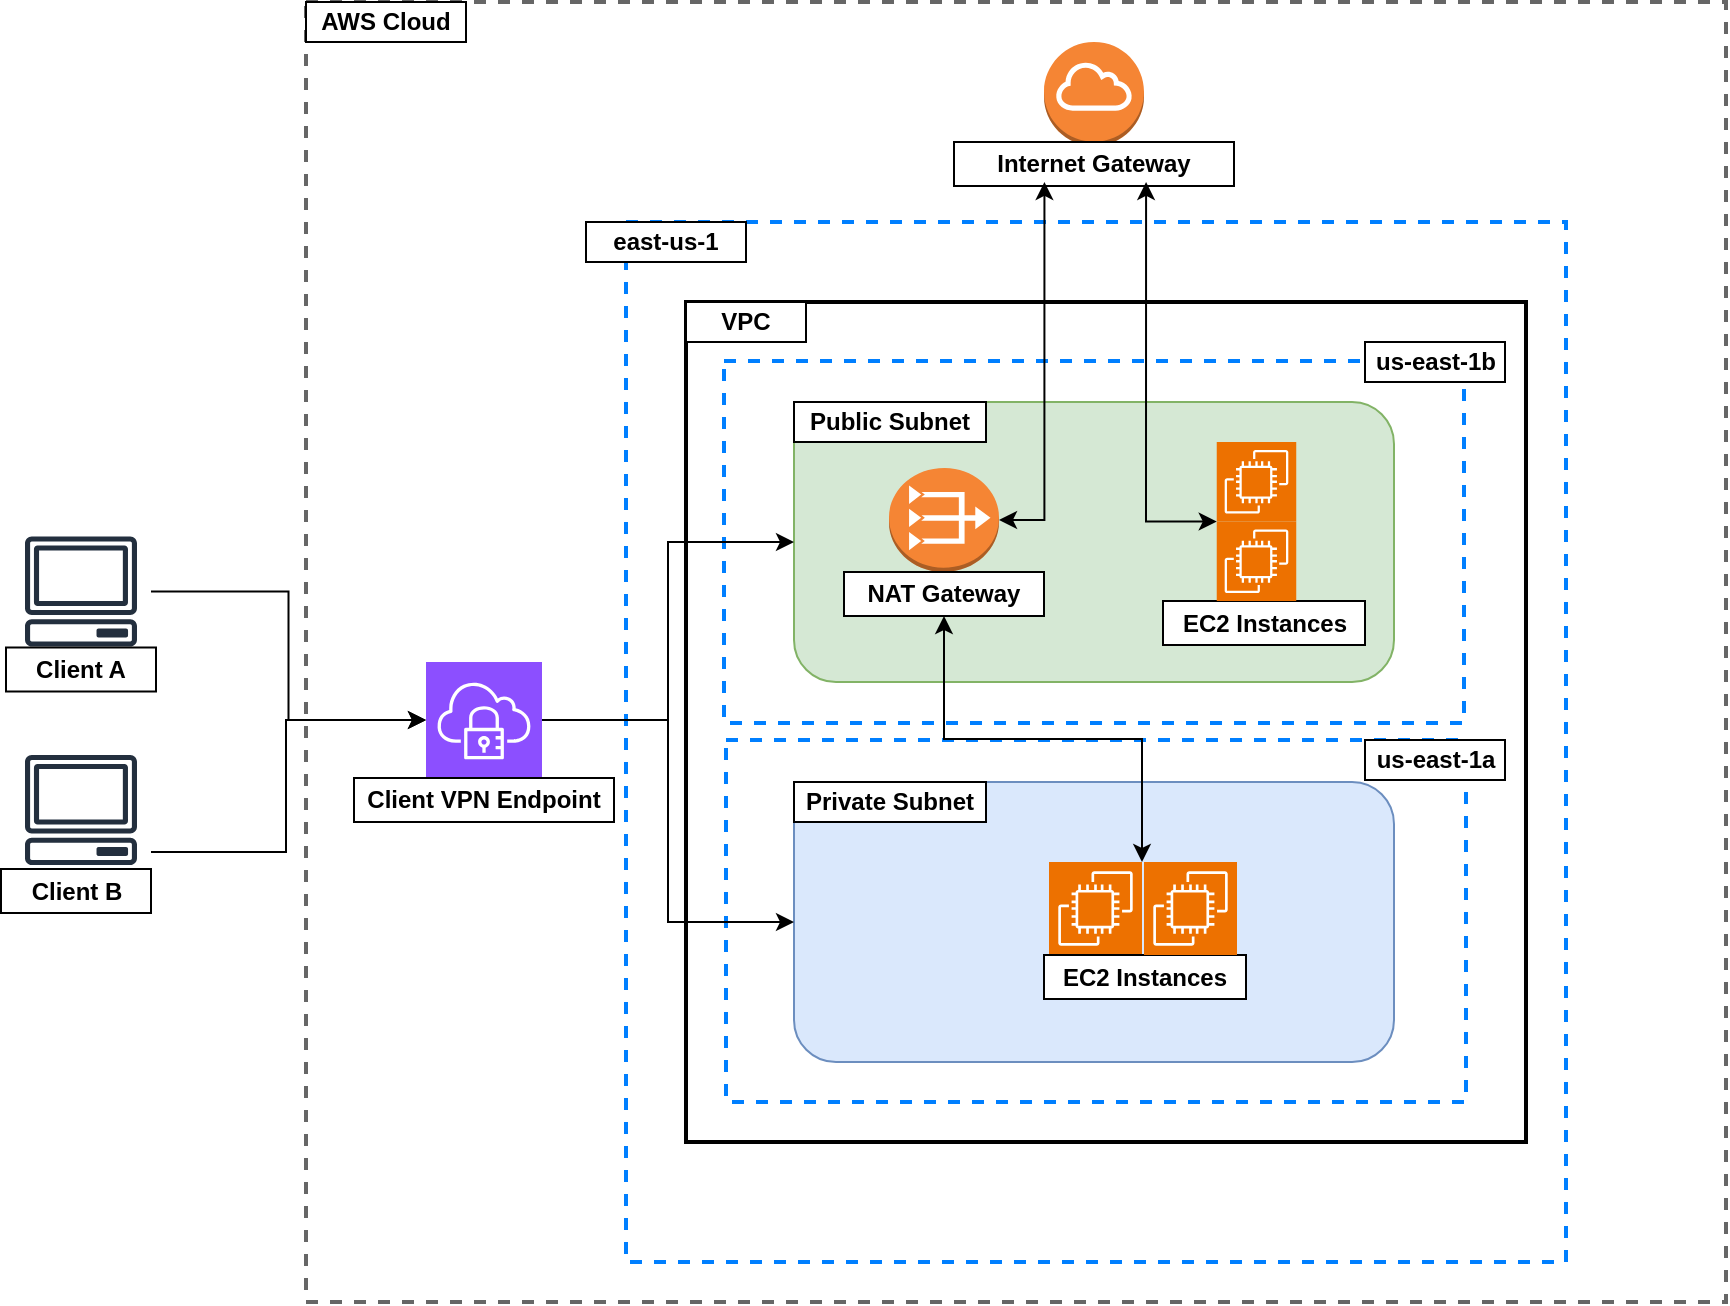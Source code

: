 <mxfile version="24.6.4" type="device">
  <diagram name="Page-1" id="8p2Oh7DDOQpRFmzlb6lt">
    <mxGraphModel dx="2329" dy="1040" grid="1" gridSize="10" guides="1" tooltips="1" connect="1" arrows="1" fold="1" page="1" pageScale="1" pageWidth="827" pageHeight="1169" math="0" shadow="0">
      <root>
        <mxCell id="0" />
        <mxCell id="1" parent="0" />
        <mxCell id="K-e23Y9VoZLiWb12NRF2-63" value="" style="rounded=0;whiteSpace=wrap;html=1;fillColor=none;dashed=1;strokeColor=#666666;fontStyle=1;strokeWidth=2;" parent="1" vertex="1">
          <mxGeometry x="-50" y="10" width="710" height="650" as="geometry" />
        </mxCell>
        <mxCell id="K-e23Y9VoZLiWb12NRF2-47" value="" style="rounded=0;whiteSpace=wrap;html=1;fillColor=none;dashed=1;strokeColor=#007FFF;fontStyle=1;strokeWidth=2;" parent="1" vertex="1">
          <mxGeometry x="110" y="120" width="470" height="520" as="geometry" />
        </mxCell>
        <mxCell id="K-e23Y9VoZLiWb12NRF2-2" value="" style="whiteSpace=wrap;html=1;aspect=fixed;strokeWidth=2;" parent="1" vertex="1">
          <mxGeometry x="140" y="160" width="420" height="420" as="geometry" />
        </mxCell>
        <mxCell id="K-e23Y9VoZLiWb12NRF2-44" value="" style="rounded=0;whiteSpace=wrap;html=1;fillColor=none;dashed=1;strokeColor=#007FFF;strokeWidth=2;" parent="1" vertex="1">
          <mxGeometry x="160" y="379" width="370" height="181" as="geometry" />
        </mxCell>
        <mxCell id="K-e23Y9VoZLiWb12NRF2-45" value="" style="rounded=0;whiteSpace=wrap;html=1;fillColor=none;dashed=1;strokeColor=#007FFF;strokeWidth=2;" parent="1" vertex="1">
          <mxGeometry x="159" y="189.5" width="370" height="181" as="geometry" />
        </mxCell>
        <mxCell id="K-e23Y9VoZLiWb12NRF2-3" value="&lt;b&gt;VPC&lt;br&gt;&lt;/b&gt;" style="rounded=0;whiteSpace=wrap;html=1;" parent="1" vertex="1">
          <mxGeometry x="140" y="160" width="60" height="20" as="geometry" />
        </mxCell>
        <mxCell id="K-e23Y9VoZLiWb12NRF2-5" value="" style="outlineConnect=0;dashed=0;verticalLabelPosition=bottom;verticalAlign=top;align=center;html=1;shape=mxgraph.aws3.internet_gateway;fillColor=#F58534;gradientColor=none;" parent="1" vertex="1">
          <mxGeometry x="319" y="30" width="50" height="52" as="geometry" />
        </mxCell>
        <mxCell id="K-e23Y9VoZLiWb12NRF2-6" value="&lt;b&gt;Internet Gateway&lt;/b&gt;" style="rounded=0;whiteSpace=wrap;html=1;" parent="1" vertex="1">
          <mxGeometry x="274" y="80" width="140" height="22" as="geometry" />
        </mxCell>
        <mxCell id="K-e23Y9VoZLiWb12NRF2-13" value="" style="rounded=1;whiteSpace=wrap;html=1;fillColor=#dae8fc;strokeColor=#6c8ebf;" parent="1" vertex="1">
          <mxGeometry x="194" y="400" width="300" height="140" as="geometry" />
        </mxCell>
        <mxCell id="K-e23Y9VoZLiWb12NRF2-14" value="" style="rounded=1;whiteSpace=wrap;html=1;fillColor=#d5e8d4;strokeColor=#82b366;" parent="1" vertex="1">
          <mxGeometry x="194" y="210" width="300" height="140" as="geometry" />
        </mxCell>
        <mxCell id="K-e23Y9VoZLiWb12NRF2-15" value="" style="outlineConnect=0;dashed=0;verticalLabelPosition=bottom;verticalAlign=top;align=center;html=1;shape=mxgraph.aws3.vpc_nat_gateway;fillColor=#F58534;gradientColor=none;" parent="1" vertex="1">
          <mxGeometry x="241.5" y="243" width="55" height="52" as="geometry" />
        </mxCell>
        <mxCell id="K-e23Y9VoZLiWb12NRF2-16" value="&lt;b&gt;NAT Gateway&lt;/b&gt;" style="rounded=0;whiteSpace=wrap;html=1;" parent="1" vertex="1">
          <mxGeometry x="219" y="295" width="100" height="22" as="geometry" />
        </mxCell>
        <mxCell id="K-e23Y9VoZLiWb12NRF2-17" value="" style="sketch=0;points=[[0,0,0],[0.25,0,0],[0.5,0,0],[0.75,0,0],[1,0,0],[0,1,0],[0.25,1,0],[0.5,1,0],[0.75,1,0],[1,1,0],[0,0.25,0],[0,0.5,0],[0,0.75,0],[1,0.25,0],[1,0.5,0],[1,0.75,0]];outlineConnect=0;fontColor=#232F3E;fillColor=#ED7100;strokeColor=#ffffff;dashed=0;verticalLabelPosition=bottom;verticalAlign=top;align=center;html=1;fontSize=12;fontStyle=0;aspect=fixed;shape=mxgraph.aws4.resourceIcon;resIcon=mxgraph.aws4.ec2;" parent="1" vertex="1">
          <mxGeometry x="405.37" y="230" width="39.75" height="39.75" as="geometry" />
        </mxCell>
        <mxCell id="K-e23Y9VoZLiWb12NRF2-19" value="&lt;b&gt;EC2 Instances&lt;/b&gt;" style="rounded=0;whiteSpace=wrap;html=1;" parent="1" vertex="1">
          <mxGeometry x="378.5" y="309.5" width="101" height="22" as="geometry" />
        </mxCell>
        <mxCell id="K-e23Y9VoZLiWb12NRF2-20" value="&lt;b style=&quot;font-size: 12px;&quot;&gt;Public Subnet&lt;/b&gt;" style="rounded=0;whiteSpace=wrap;html=1;fontSize=12;align=center;" parent="1" vertex="1">
          <mxGeometry x="194" y="210" width="96" height="20" as="geometry" />
        </mxCell>
        <mxCell id="K-e23Y9VoZLiWb12NRF2-21" value="&lt;b&gt;Private Subnet&lt;/b&gt;" style="rounded=0;whiteSpace=wrap;html=1;" parent="1" vertex="1">
          <mxGeometry x="194" y="400" width="96" height="20" as="geometry" />
        </mxCell>
        <mxCell id="K-e23Y9VoZLiWb12NRF2-26" style="edgeStyle=orthogonalEdgeStyle;rounded=0;orthogonalLoop=1;jettySize=auto;html=1;exitX=1;exitY=0;exitDx=0;exitDy=0;exitPerimeter=0;startArrow=classic;startFill=1;" parent="1" source="K-e23Y9VoZLiWb12NRF2-24" target="K-e23Y9VoZLiWb12NRF2-16" edge="1">
          <mxGeometry relative="1" as="geometry" />
        </mxCell>
        <mxCell id="K-e23Y9VoZLiWb12NRF2-24" value="" style="sketch=0;points=[[0,0,0],[0.25,0,0],[0.5,0,0],[0.75,0,0],[1,0,0],[0,1,0],[0.25,1,0],[0.5,1,0],[0.75,1,0],[1,1,0],[0,0.25,0],[0,0.5,0],[0,0.75,0],[1,0.25,0],[1,0.5,0],[1,0.75,0]];outlineConnect=0;fontColor=#232F3E;fillColor=#ED7100;strokeColor=#ffffff;dashed=0;verticalLabelPosition=bottom;verticalAlign=top;align=center;html=1;fontSize=12;fontStyle=0;aspect=fixed;shape=mxgraph.aws4.resourceIcon;resIcon=mxgraph.aws4.ec2;" parent="1" vertex="1">
          <mxGeometry x="321.5" y="440" width="46.5" height="46.5" as="geometry" />
        </mxCell>
        <mxCell id="K-e23Y9VoZLiWb12NRF2-25" value="&lt;b&gt;EC2 Instances&lt;/b&gt;" style="rounded=0;whiteSpace=wrap;html=1;" parent="1" vertex="1">
          <mxGeometry x="319" y="486.5" width="101" height="22" as="geometry" />
        </mxCell>
        <mxCell id="K-e23Y9VoZLiWb12NRF2-27" style="edgeStyle=orthogonalEdgeStyle;rounded=0;orthogonalLoop=1;jettySize=auto;html=1;exitX=1;exitY=0.5;exitDx=0;exitDy=0;exitPerimeter=0;entryX=0.323;entryY=0.909;entryDx=0;entryDy=0;entryPerimeter=0;startArrow=classic;startFill=1;" parent="1" source="K-e23Y9VoZLiWb12NRF2-15" target="K-e23Y9VoZLiWb12NRF2-6" edge="1">
          <mxGeometry relative="1" as="geometry" />
        </mxCell>
        <mxCell id="K-e23Y9VoZLiWb12NRF2-32" style="edgeStyle=orthogonalEdgeStyle;rounded=0;orthogonalLoop=1;jettySize=auto;html=1;exitX=1;exitY=0.5;exitDx=0;exitDy=0;exitPerimeter=0;entryX=0;entryY=0.5;entryDx=0;entryDy=0;" parent="1" source="K-e23Y9VoZLiWb12NRF2-29" target="K-e23Y9VoZLiWb12NRF2-14" edge="1">
          <mxGeometry relative="1" as="geometry" />
        </mxCell>
        <mxCell id="K-e23Y9VoZLiWb12NRF2-33" style="edgeStyle=orthogonalEdgeStyle;rounded=0;orthogonalLoop=1;jettySize=auto;html=1;exitX=1;exitY=0.5;exitDx=0;exitDy=0;exitPerimeter=0;entryX=0;entryY=0.5;entryDx=0;entryDy=0;" parent="1" source="K-e23Y9VoZLiWb12NRF2-29" target="K-e23Y9VoZLiWb12NRF2-13" edge="1">
          <mxGeometry relative="1" as="geometry" />
        </mxCell>
        <mxCell id="K-e23Y9VoZLiWb12NRF2-29" value="" style="sketch=0;points=[[0,0,0],[0.25,0,0],[0.5,0,0],[0.75,0,0],[1,0,0],[0,1,0],[0.25,1,0],[0.5,1,0],[0.75,1,0],[1,1,0],[0,0.25,0],[0,0.5,0],[0,0.75,0],[1,0.25,0],[1,0.5,0],[1,0.75,0]];outlineConnect=0;fontColor=#232F3E;fillColor=#8C4FFF;strokeColor=#ffffff;dashed=0;verticalLabelPosition=bottom;verticalAlign=top;align=center;html=1;fontSize=12;fontStyle=0;aspect=fixed;shape=mxgraph.aws4.resourceIcon;resIcon=mxgraph.aws4.client_vpn;" parent="1" vertex="1">
          <mxGeometry x="10" y="340" width="58" height="58" as="geometry" />
        </mxCell>
        <mxCell id="K-e23Y9VoZLiWb12NRF2-30" value="&lt;b&gt;Client VPN Endpoint&lt;/b&gt;" style="rounded=0;whiteSpace=wrap;html=1;" parent="1" vertex="1">
          <mxGeometry x="-26" y="398" width="130" height="22" as="geometry" />
        </mxCell>
        <mxCell id="K-e23Y9VoZLiWb12NRF2-35" value="" style="sketch=0;outlineConnect=0;fontColor=#232F3E;gradientColor=none;strokeColor=#232F3E;fillColor=#ffffff;dashed=0;verticalLabelPosition=bottom;verticalAlign=top;align=center;html=1;fontSize=12;fontStyle=0;aspect=fixed;shape=mxgraph.aws4.resourceIcon;resIcon=mxgraph.aws4.client;" parent="1" vertex="1">
          <mxGeometry x="-197.5" y="269.75" width="70" height="70" as="geometry" />
        </mxCell>
        <mxCell id="K-e23Y9VoZLiWb12NRF2-36" value="" style="sketch=0;outlineConnect=0;fontColor=#232F3E;gradientColor=none;strokeColor=#232F3E;fillColor=#ffffff;dashed=0;verticalLabelPosition=bottom;verticalAlign=top;align=center;html=1;fontSize=12;fontStyle=0;aspect=fixed;shape=mxgraph.aws4.resourceIcon;resIcon=mxgraph.aws4.client;" parent="1" vertex="1">
          <mxGeometry x="-197.5" y="379" width="70" height="70" as="geometry" />
        </mxCell>
        <mxCell id="K-e23Y9VoZLiWb12NRF2-38" value="&lt;b&gt;Client A&lt;/b&gt;" style="rounded=0;whiteSpace=wrap;html=1;" parent="1" vertex="1">
          <mxGeometry x="-200" y="332.75" width="75" height="22" as="geometry" />
        </mxCell>
        <mxCell id="K-e23Y9VoZLiWb12NRF2-40" style="edgeStyle=orthogonalEdgeStyle;rounded=0;orthogonalLoop=1;jettySize=auto;html=1;entryX=0;entryY=0.5;entryDx=0;entryDy=0;entryPerimeter=0;" parent="1" source="K-e23Y9VoZLiWb12NRF2-35" target="K-e23Y9VoZLiWb12NRF2-29" edge="1">
          <mxGeometry relative="1" as="geometry" />
        </mxCell>
        <mxCell id="K-e23Y9VoZLiWb12NRF2-42" style="edgeStyle=orthogonalEdgeStyle;rounded=0;orthogonalLoop=1;jettySize=auto;html=1;entryX=0;entryY=0.5;entryDx=0;entryDy=0;entryPerimeter=0;" parent="1" source="K-e23Y9VoZLiWb12NRF2-36" target="K-e23Y9VoZLiWb12NRF2-29" edge="1">
          <mxGeometry relative="1" as="geometry">
            <Array as="points">
              <mxPoint x="-60" y="435" />
              <mxPoint x="-60" y="369" />
            </Array>
          </mxGeometry>
        </mxCell>
        <mxCell id="K-e23Y9VoZLiWb12NRF2-43" value="&lt;b&gt;Client B&lt;/b&gt;" style="rounded=0;whiteSpace=wrap;html=1;" parent="1" vertex="1">
          <mxGeometry x="-202.5" y="443.5" width="75" height="22" as="geometry" />
        </mxCell>
        <mxCell id="K-e23Y9VoZLiWb12NRF2-48" value="&lt;b&gt;east-us-1&lt;/b&gt;" style="rounded=0;whiteSpace=wrap;html=1;" parent="1" vertex="1">
          <mxGeometry x="90" y="120" width="80" height="20" as="geometry" />
        </mxCell>
        <mxCell id="K-e23Y9VoZLiWb12NRF2-50" value="&lt;b&gt;us-east-1a&lt;/b&gt;" style="rounded=0;whiteSpace=wrap;html=1;" parent="1" vertex="1">
          <mxGeometry x="479.5" y="379" width="70" height="20" as="geometry" />
        </mxCell>
        <mxCell id="K-e23Y9VoZLiWb12NRF2-51" value="&lt;b&gt;us-east-1b&lt;/b&gt;" style="rounded=0;whiteSpace=wrap;html=1;" parent="1" vertex="1">
          <mxGeometry x="479.5" y="180" width="70" height="20" as="geometry" />
        </mxCell>
        <mxCell id="K-e23Y9VoZLiWb12NRF2-56" value="" style="sketch=0;points=[[0,0,0],[0.25,0,0],[0.5,0,0],[0.75,0,0],[1,0,0],[0,1,0],[0.25,1,0],[0.5,1,0],[0.75,1,0],[1,1,0],[0,0.25,0],[0,0.5,0],[0,0.75,0],[1,0.25,0],[1,0.5,0],[1,0.75,0]];outlineConnect=0;fontColor=#232F3E;fillColor=#ED7100;strokeColor=#ffffff;dashed=0;verticalLabelPosition=bottom;verticalAlign=top;align=center;html=1;fontSize=12;fontStyle=0;aspect=fixed;shape=mxgraph.aws4.resourceIcon;resIcon=mxgraph.aws4.ec2;" parent="1" vertex="1">
          <mxGeometry x="405.37" y="269.75" width="39.75" height="39.75" as="geometry" />
        </mxCell>
        <mxCell id="K-e23Y9VoZLiWb12NRF2-61" style="edgeStyle=orthogonalEdgeStyle;rounded=0;orthogonalLoop=1;jettySize=auto;html=1;exitX=0;exitY=0;exitDx=0;exitDy=0;exitPerimeter=0;entryX=0.686;entryY=0.909;entryDx=0;entryDy=0;entryPerimeter=0;startArrow=classic;startFill=1;" parent="1" source="K-e23Y9VoZLiWb12NRF2-56" target="K-e23Y9VoZLiWb12NRF2-6" edge="1">
          <mxGeometry relative="1" as="geometry">
            <Array as="points">
              <mxPoint x="370" y="270" />
            </Array>
          </mxGeometry>
        </mxCell>
        <mxCell id="K-e23Y9VoZLiWb12NRF2-62" value="" style="sketch=0;points=[[0,0,0],[0.25,0,0],[0.5,0,0],[0.75,0,0],[1,0,0],[0,1,0],[0.25,1,0],[0.5,1,0],[0.75,1,0],[1,1,0],[0,0.25,0],[0,0.5,0],[0,0.75,0],[1,0.25,0],[1,0.5,0],[1,0.75,0]];outlineConnect=0;fontColor=#232F3E;fillColor=#ED7100;strokeColor=#ffffff;dashed=0;verticalLabelPosition=bottom;verticalAlign=top;align=center;html=1;fontSize=12;fontStyle=0;aspect=fixed;shape=mxgraph.aws4.resourceIcon;resIcon=mxgraph.aws4.ec2;" parent="1" vertex="1">
          <mxGeometry x="369" y="440" width="46.5" height="46.5" as="geometry" />
        </mxCell>
        <mxCell id="K-e23Y9VoZLiWb12NRF2-64" value="&lt;span&gt;AWS Cloud&lt;/span&gt;" style="rounded=0;whiteSpace=wrap;html=1;fontStyle=1" parent="1" vertex="1">
          <mxGeometry x="-50" y="10" width="80" height="20" as="geometry" />
        </mxCell>
      </root>
    </mxGraphModel>
  </diagram>
</mxfile>
